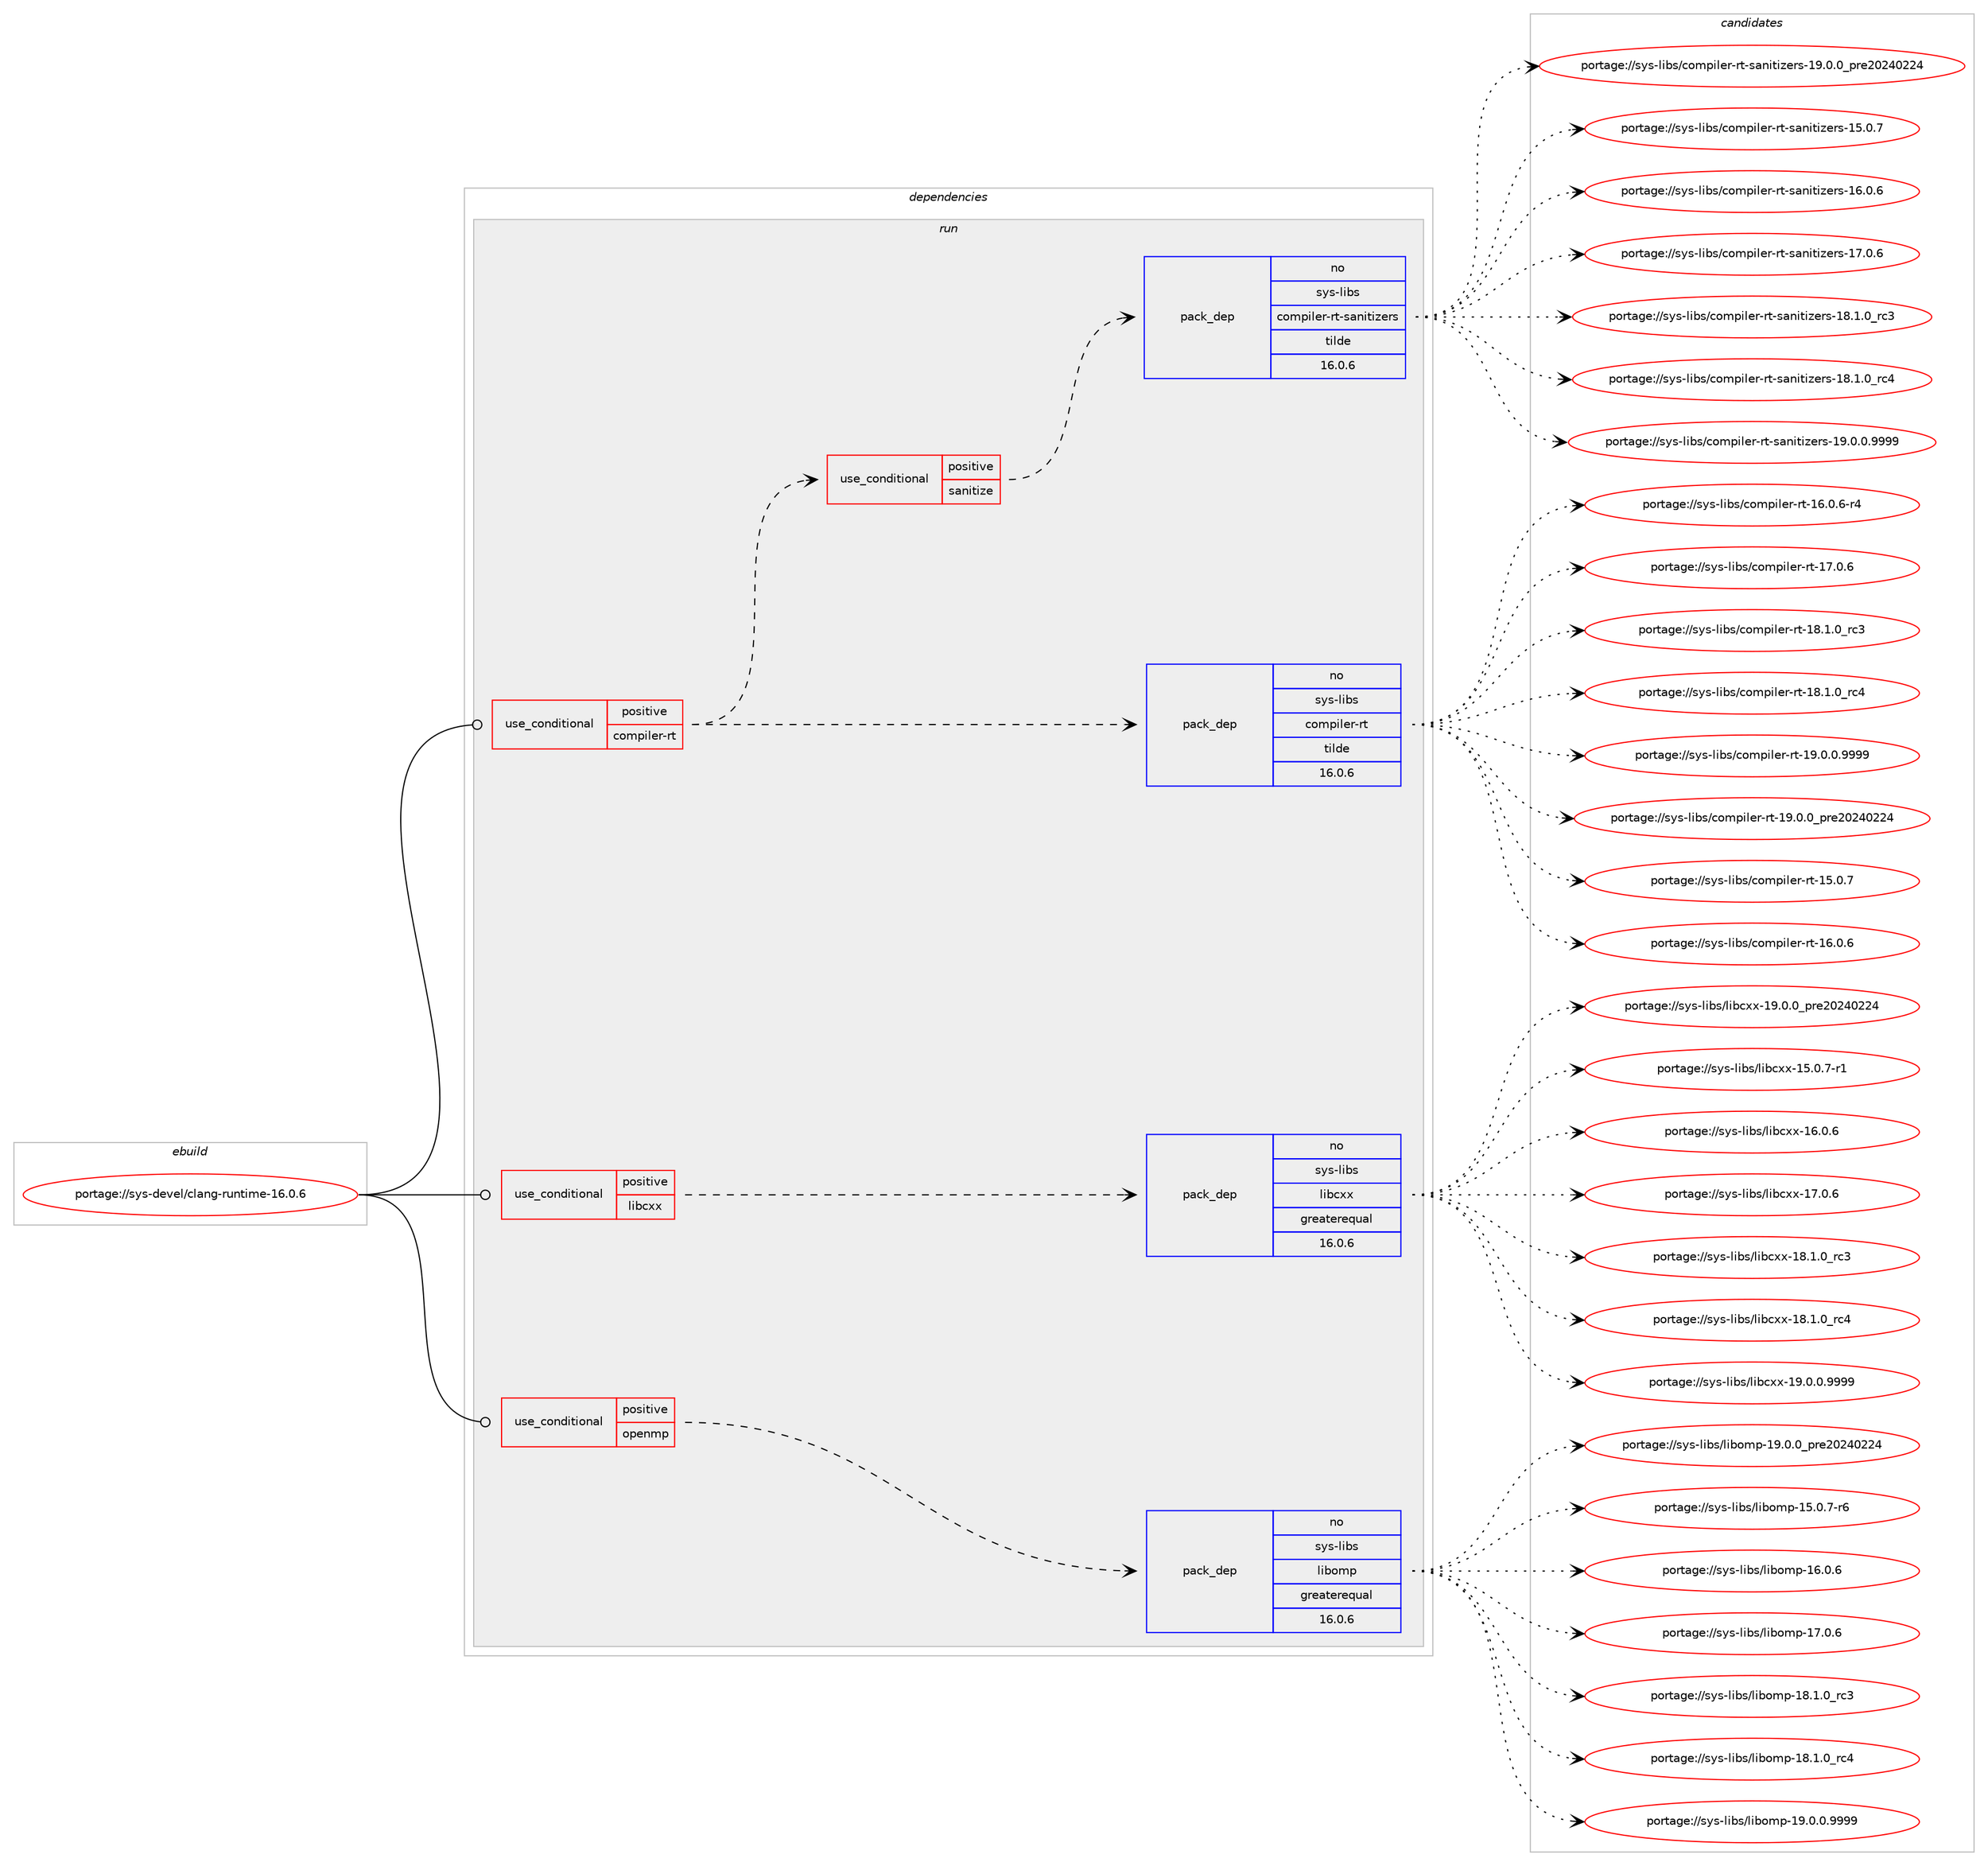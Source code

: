 digraph prolog {

# *************
# Graph options
# *************

newrank=true;
concentrate=true;
compound=true;
graph [rankdir=LR,fontname=Helvetica,fontsize=10,ranksep=1.5];#, ranksep=2.5, nodesep=0.2];
edge  [arrowhead=vee];
node  [fontname=Helvetica,fontsize=10];

# **********
# The ebuild
# **********

subgraph cluster_leftcol {
color=gray;
rank=same;
label=<<i>ebuild</i>>;
id [label="portage://sys-devel/clang-runtime-16.0.6", color=red, width=4, href="../sys-devel/clang-runtime-16.0.6.svg"];
}

# ****************
# The dependencies
# ****************

subgraph cluster_midcol {
color=gray;
label=<<i>dependencies</i>>;
subgraph cluster_compile {
fillcolor="#eeeeee";
style=filled;
label=<<i>compile</i>>;
}
subgraph cluster_compileandrun {
fillcolor="#eeeeee";
style=filled;
label=<<i>compile and run</i>>;
}
subgraph cluster_run {
fillcolor="#eeeeee";
style=filled;
label=<<i>run</i>>;
subgraph cond12522 {
dependency17996 [label=<<TABLE BORDER="0" CELLBORDER="1" CELLSPACING="0" CELLPADDING="4"><TR><TD ROWSPAN="3" CELLPADDING="10">use_conditional</TD></TR><TR><TD>positive</TD></TR><TR><TD>compiler-rt</TD></TR></TABLE>>, shape=none, color=red];
subgraph pack5314 {
dependency17997 [label=<<TABLE BORDER="0" CELLBORDER="1" CELLSPACING="0" CELLPADDING="4" WIDTH="220"><TR><TD ROWSPAN="6" CELLPADDING="30">pack_dep</TD></TR><TR><TD WIDTH="110">no</TD></TR><TR><TD>sys-libs</TD></TR><TR><TD>compiler-rt</TD></TR><TR><TD>tilde</TD></TR><TR><TD>16.0.6</TD></TR></TABLE>>, shape=none, color=blue];
}
dependency17996:e -> dependency17997:w [weight=20,style="dashed",arrowhead="vee"];
subgraph cond12523 {
dependency17998 [label=<<TABLE BORDER="0" CELLBORDER="1" CELLSPACING="0" CELLPADDING="4"><TR><TD ROWSPAN="3" CELLPADDING="10">use_conditional</TD></TR><TR><TD>positive</TD></TR><TR><TD>sanitize</TD></TR></TABLE>>, shape=none, color=red];
subgraph pack5315 {
dependency17999 [label=<<TABLE BORDER="0" CELLBORDER="1" CELLSPACING="0" CELLPADDING="4" WIDTH="220"><TR><TD ROWSPAN="6" CELLPADDING="30">pack_dep</TD></TR><TR><TD WIDTH="110">no</TD></TR><TR><TD>sys-libs</TD></TR><TR><TD>compiler-rt-sanitizers</TD></TR><TR><TD>tilde</TD></TR><TR><TD>16.0.6</TD></TR></TABLE>>, shape=none, color=blue];
}
dependency17998:e -> dependency17999:w [weight=20,style="dashed",arrowhead="vee"];
}
dependency17996:e -> dependency17998:w [weight=20,style="dashed",arrowhead="vee"];
}
id:e -> dependency17996:w [weight=20,style="solid",arrowhead="odot"];
subgraph cond12524 {
dependency18000 [label=<<TABLE BORDER="0" CELLBORDER="1" CELLSPACING="0" CELLPADDING="4"><TR><TD ROWSPAN="3" CELLPADDING="10">use_conditional</TD></TR><TR><TD>positive</TD></TR><TR><TD>libcxx</TD></TR></TABLE>>, shape=none, color=red];
subgraph pack5316 {
dependency18001 [label=<<TABLE BORDER="0" CELLBORDER="1" CELLSPACING="0" CELLPADDING="4" WIDTH="220"><TR><TD ROWSPAN="6" CELLPADDING="30">pack_dep</TD></TR><TR><TD WIDTH="110">no</TD></TR><TR><TD>sys-libs</TD></TR><TR><TD>libcxx</TD></TR><TR><TD>greaterequal</TD></TR><TR><TD>16.0.6</TD></TR></TABLE>>, shape=none, color=blue];
}
dependency18000:e -> dependency18001:w [weight=20,style="dashed",arrowhead="vee"];
}
id:e -> dependency18000:w [weight=20,style="solid",arrowhead="odot"];
subgraph cond12525 {
dependency18002 [label=<<TABLE BORDER="0" CELLBORDER="1" CELLSPACING="0" CELLPADDING="4"><TR><TD ROWSPAN="3" CELLPADDING="10">use_conditional</TD></TR><TR><TD>positive</TD></TR><TR><TD>openmp</TD></TR></TABLE>>, shape=none, color=red];
subgraph pack5317 {
dependency18003 [label=<<TABLE BORDER="0" CELLBORDER="1" CELLSPACING="0" CELLPADDING="4" WIDTH="220"><TR><TD ROWSPAN="6" CELLPADDING="30">pack_dep</TD></TR><TR><TD WIDTH="110">no</TD></TR><TR><TD>sys-libs</TD></TR><TR><TD>libomp</TD></TR><TR><TD>greaterequal</TD></TR><TR><TD>16.0.6</TD></TR></TABLE>>, shape=none, color=blue];
}
dependency18002:e -> dependency18003:w [weight=20,style="dashed",arrowhead="vee"];
}
id:e -> dependency18002:w [weight=20,style="solid",arrowhead="odot"];
}
}

# **************
# The candidates
# **************

subgraph cluster_choices {
rank=same;
color=gray;
label=<<i>candidates</i>>;

subgraph choice5314 {
color=black;
nodesep=1;
choice115121115451081059811547991111091121051081011144511411645495346484655 [label="portage://sys-libs/compiler-rt-15.0.7", color=red, width=4,href="../sys-libs/compiler-rt-15.0.7.svg"];
choice115121115451081059811547991111091121051081011144511411645495446484654 [label="portage://sys-libs/compiler-rt-16.0.6", color=red, width=4,href="../sys-libs/compiler-rt-16.0.6.svg"];
choice1151211154510810598115479911110911210510810111445114116454954464846544511452 [label="portage://sys-libs/compiler-rt-16.0.6-r4", color=red, width=4,href="../sys-libs/compiler-rt-16.0.6-r4.svg"];
choice115121115451081059811547991111091121051081011144511411645495546484654 [label="portage://sys-libs/compiler-rt-17.0.6", color=red, width=4,href="../sys-libs/compiler-rt-17.0.6.svg"];
choice115121115451081059811547991111091121051081011144511411645495646494648951149951 [label="portage://sys-libs/compiler-rt-18.1.0_rc3", color=red, width=4,href="../sys-libs/compiler-rt-18.1.0_rc3.svg"];
choice115121115451081059811547991111091121051081011144511411645495646494648951149952 [label="portage://sys-libs/compiler-rt-18.1.0_rc4", color=red, width=4,href="../sys-libs/compiler-rt-18.1.0_rc4.svg"];
choice1151211154510810598115479911110911210510810111445114116454957464846484657575757 [label="portage://sys-libs/compiler-rt-19.0.0.9999", color=red, width=4,href="../sys-libs/compiler-rt-19.0.0.9999.svg"];
choice115121115451081059811547991111091121051081011144511411645495746484648951121141015048505248505052 [label="portage://sys-libs/compiler-rt-19.0.0_pre20240224", color=red, width=4,href="../sys-libs/compiler-rt-19.0.0_pre20240224.svg"];
dependency17997:e -> choice115121115451081059811547991111091121051081011144511411645495346484655:w [style=dotted,weight="100"];
dependency17997:e -> choice115121115451081059811547991111091121051081011144511411645495446484654:w [style=dotted,weight="100"];
dependency17997:e -> choice1151211154510810598115479911110911210510810111445114116454954464846544511452:w [style=dotted,weight="100"];
dependency17997:e -> choice115121115451081059811547991111091121051081011144511411645495546484654:w [style=dotted,weight="100"];
dependency17997:e -> choice115121115451081059811547991111091121051081011144511411645495646494648951149951:w [style=dotted,weight="100"];
dependency17997:e -> choice115121115451081059811547991111091121051081011144511411645495646494648951149952:w [style=dotted,weight="100"];
dependency17997:e -> choice1151211154510810598115479911110911210510810111445114116454957464846484657575757:w [style=dotted,weight="100"];
dependency17997:e -> choice115121115451081059811547991111091121051081011144511411645495746484648951121141015048505248505052:w [style=dotted,weight="100"];
}
subgraph choice5315 {
color=black;
nodesep=1;
choice1151211154510810598115479911110911210510810111445114116451159711010511610512210111411545495346484655 [label="portage://sys-libs/compiler-rt-sanitizers-15.0.7", color=red, width=4,href="../sys-libs/compiler-rt-sanitizers-15.0.7.svg"];
choice1151211154510810598115479911110911210510810111445114116451159711010511610512210111411545495446484654 [label="portage://sys-libs/compiler-rt-sanitizers-16.0.6", color=red, width=4,href="../sys-libs/compiler-rt-sanitizers-16.0.6.svg"];
choice1151211154510810598115479911110911210510810111445114116451159711010511610512210111411545495546484654 [label="portage://sys-libs/compiler-rt-sanitizers-17.0.6", color=red, width=4,href="../sys-libs/compiler-rt-sanitizers-17.0.6.svg"];
choice1151211154510810598115479911110911210510810111445114116451159711010511610512210111411545495646494648951149951 [label="portage://sys-libs/compiler-rt-sanitizers-18.1.0_rc3", color=red, width=4,href="../sys-libs/compiler-rt-sanitizers-18.1.0_rc3.svg"];
choice1151211154510810598115479911110911210510810111445114116451159711010511610512210111411545495646494648951149952 [label="portage://sys-libs/compiler-rt-sanitizers-18.1.0_rc4", color=red, width=4,href="../sys-libs/compiler-rt-sanitizers-18.1.0_rc4.svg"];
choice11512111545108105981154799111109112105108101114451141164511597110105116105122101114115454957464846484657575757 [label="portage://sys-libs/compiler-rt-sanitizers-19.0.0.9999", color=red, width=4,href="../sys-libs/compiler-rt-sanitizers-19.0.0.9999.svg"];
choice1151211154510810598115479911110911210510810111445114116451159711010511610512210111411545495746484648951121141015048505248505052 [label="portage://sys-libs/compiler-rt-sanitizers-19.0.0_pre20240224", color=red, width=4,href="../sys-libs/compiler-rt-sanitizers-19.0.0_pre20240224.svg"];
dependency17999:e -> choice1151211154510810598115479911110911210510810111445114116451159711010511610512210111411545495346484655:w [style=dotted,weight="100"];
dependency17999:e -> choice1151211154510810598115479911110911210510810111445114116451159711010511610512210111411545495446484654:w [style=dotted,weight="100"];
dependency17999:e -> choice1151211154510810598115479911110911210510810111445114116451159711010511610512210111411545495546484654:w [style=dotted,weight="100"];
dependency17999:e -> choice1151211154510810598115479911110911210510810111445114116451159711010511610512210111411545495646494648951149951:w [style=dotted,weight="100"];
dependency17999:e -> choice1151211154510810598115479911110911210510810111445114116451159711010511610512210111411545495646494648951149952:w [style=dotted,weight="100"];
dependency17999:e -> choice11512111545108105981154799111109112105108101114451141164511597110105116105122101114115454957464846484657575757:w [style=dotted,weight="100"];
dependency17999:e -> choice1151211154510810598115479911110911210510810111445114116451159711010511610512210111411545495746484648951121141015048505248505052:w [style=dotted,weight="100"];
}
subgraph choice5316 {
color=black;
nodesep=1;
choice1151211154510810598115471081059899120120454953464846554511449 [label="portage://sys-libs/libcxx-15.0.7-r1", color=red, width=4,href="../sys-libs/libcxx-15.0.7-r1.svg"];
choice115121115451081059811547108105989912012045495446484654 [label="portage://sys-libs/libcxx-16.0.6", color=red, width=4,href="../sys-libs/libcxx-16.0.6.svg"];
choice115121115451081059811547108105989912012045495546484654 [label="portage://sys-libs/libcxx-17.0.6", color=red, width=4,href="../sys-libs/libcxx-17.0.6.svg"];
choice115121115451081059811547108105989912012045495646494648951149951 [label="portage://sys-libs/libcxx-18.1.0_rc3", color=red, width=4,href="../sys-libs/libcxx-18.1.0_rc3.svg"];
choice115121115451081059811547108105989912012045495646494648951149952 [label="portage://sys-libs/libcxx-18.1.0_rc4", color=red, width=4,href="../sys-libs/libcxx-18.1.0_rc4.svg"];
choice1151211154510810598115471081059899120120454957464846484657575757 [label="portage://sys-libs/libcxx-19.0.0.9999", color=red, width=4,href="../sys-libs/libcxx-19.0.0.9999.svg"];
choice115121115451081059811547108105989912012045495746484648951121141015048505248505052 [label="portage://sys-libs/libcxx-19.0.0_pre20240224", color=red, width=4,href="../sys-libs/libcxx-19.0.0_pre20240224.svg"];
dependency18001:e -> choice1151211154510810598115471081059899120120454953464846554511449:w [style=dotted,weight="100"];
dependency18001:e -> choice115121115451081059811547108105989912012045495446484654:w [style=dotted,weight="100"];
dependency18001:e -> choice115121115451081059811547108105989912012045495546484654:w [style=dotted,weight="100"];
dependency18001:e -> choice115121115451081059811547108105989912012045495646494648951149951:w [style=dotted,weight="100"];
dependency18001:e -> choice115121115451081059811547108105989912012045495646494648951149952:w [style=dotted,weight="100"];
dependency18001:e -> choice1151211154510810598115471081059899120120454957464846484657575757:w [style=dotted,weight="100"];
dependency18001:e -> choice115121115451081059811547108105989912012045495746484648951121141015048505248505052:w [style=dotted,weight="100"];
}
subgraph choice5317 {
color=black;
nodesep=1;
choice11512111545108105981154710810598111109112454953464846554511454 [label="portage://sys-libs/libomp-15.0.7-r6", color=red, width=4,href="../sys-libs/libomp-15.0.7-r6.svg"];
choice1151211154510810598115471081059811110911245495446484654 [label="portage://sys-libs/libomp-16.0.6", color=red, width=4,href="../sys-libs/libomp-16.0.6.svg"];
choice1151211154510810598115471081059811110911245495546484654 [label="portage://sys-libs/libomp-17.0.6", color=red, width=4,href="../sys-libs/libomp-17.0.6.svg"];
choice1151211154510810598115471081059811110911245495646494648951149951 [label="portage://sys-libs/libomp-18.1.0_rc3", color=red, width=4,href="../sys-libs/libomp-18.1.0_rc3.svg"];
choice1151211154510810598115471081059811110911245495646494648951149952 [label="portage://sys-libs/libomp-18.1.0_rc4", color=red, width=4,href="../sys-libs/libomp-18.1.0_rc4.svg"];
choice11512111545108105981154710810598111109112454957464846484657575757 [label="portage://sys-libs/libomp-19.0.0.9999", color=red, width=4,href="../sys-libs/libomp-19.0.0.9999.svg"];
choice1151211154510810598115471081059811110911245495746484648951121141015048505248505052 [label="portage://sys-libs/libomp-19.0.0_pre20240224", color=red, width=4,href="../sys-libs/libomp-19.0.0_pre20240224.svg"];
dependency18003:e -> choice11512111545108105981154710810598111109112454953464846554511454:w [style=dotted,weight="100"];
dependency18003:e -> choice1151211154510810598115471081059811110911245495446484654:w [style=dotted,weight="100"];
dependency18003:e -> choice1151211154510810598115471081059811110911245495546484654:w [style=dotted,weight="100"];
dependency18003:e -> choice1151211154510810598115471081059811110911245495646494648951149951:w [style=dotted,weight="100"];
dependency18003:e -> choice1151211154510810598115471081059811110911245495646494648951149952:w [style=dotted,weight="100"];
dependency18003:e -> choice11512111545108105981154710810598111109112454957464846484657575757:w [style=dotted,weight="100"];
dependency18003:e -> choice1151211154510810598115471081059811110911245495746484648951121141015048505248505052:w [style=dotted,weight="100"];
}
}

}
